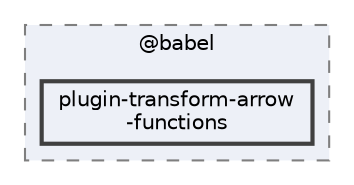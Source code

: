 digraph "pkiclassroomrescheduler/src/main/frontend/node_modules/@babel/plugin-transform-arrow-functions"
{
 // LATEX_PDF_SIZE
  bgcolor="transparent";
  edge [fontname=Helvetica,fontsize=10,labelfontname=Helvetica,labelfontsize=10];
  node [fontname=Helvetica,fontsize=10,shape=box,height=0.2,width=0.4];
  compound=true
  subgraph clusterdir_bc8070c8b402176472541bb6f0cba6df {
    graph [ bgcolor="#edf0f7", pencolor="grey50", label="@babel", fontname=Helvetica,fontsize=10 style="filled,dashed", URL="dir_bc8070c8b402176472541bb6f0cba6df.html",tooltip=""]
  dir_2c403598a527e20a9d9007b961fe6715 [label="plugin-transform-arrow\l-functions", fillcolor="#edf0f7", color="grey25", style="filled,bold", URL="dir_2c403598a527e20a9d9007b961fe6715.html",tooltip=""];
  }
}

